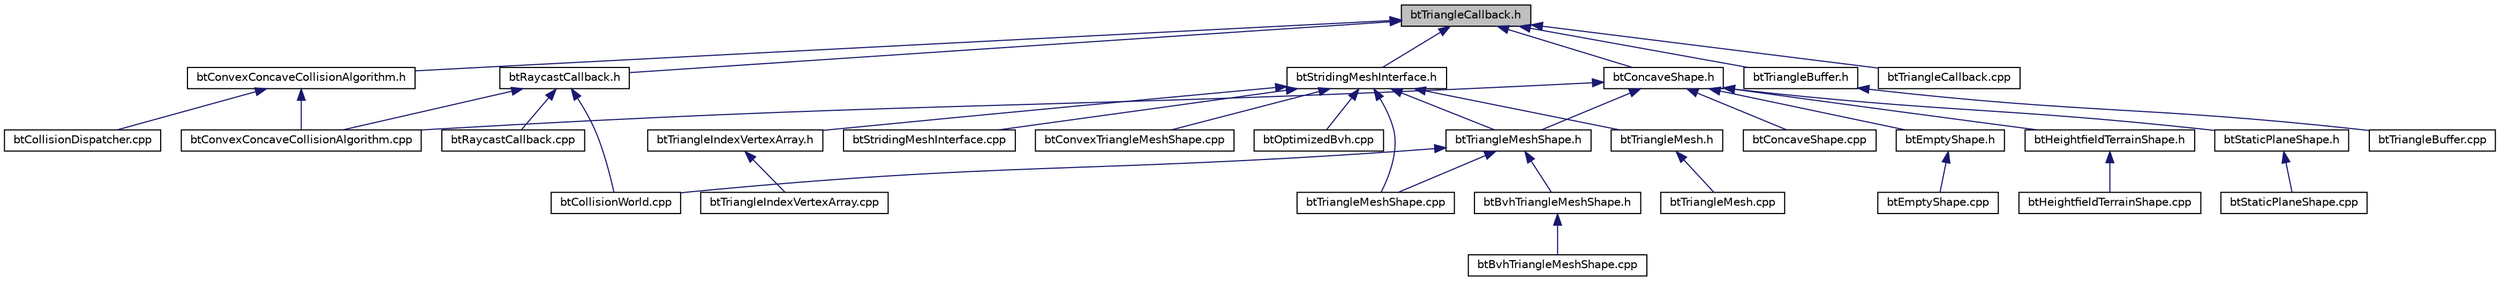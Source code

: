 digraph G
{
  edge [fontname="Helvetica",fontsize="10",labelfontname="Helvetica",labelfontsize="10"];
  node [fontname="Helvetica",fontsize="10",shape=record];
  Node1 [label="btTriangleCallback.h",height=0.2,width=0.4,color="black", fillcolor="grey75", style="filled" fontcolor="black"];
  Node1 -> Node2 [dir="back",color="midnightblue",fontsize="10",style="solid",fontname="Helvetica"];
  Node2 [label="btConvexConcaveCollisionAlgorithm.h",height=0.2,width=0.4,color="black", fillcolor="white", style="filled",URL="$btConvexConcaveCollisionAlgorithm_8h.html"];
  Node2 -> Node3 [dir="back",color="midnightblue",fontsize="10",style="solid",fontname="Helvetica"];
  Node3 [label="btCollisionDispatcher.cpp",height=0.2,width=0.4,color="black", fillcolor="white", style="filled",URL="$btCollisionDispatcher_8cpp.html"];
  Node2 -> Node4 [dir="back",color="midnightblue",fontsize="10",style="solid",fontname="Helvetica"];
  Node4 [label="btConvexConcaveCollisionAlgorithm.cpp",height=0.2,width=0.4,color="black", fillcolor="white", style="filled",URL="$btConvexConcaveCollisionAlgorithm_8cpp.html"];
  Node1 -> Node5 [dir="back",color="midnightblue",fontsize="10",style="solid",fontname="Helvetica"];
  Node5 [label="btConcaveShape.h",height=0.2,width=0.4,color="black", fillcolor="white", style="filled",URL="$btConcaveShape_8h.html"];
  Node5 -> Node4 [dir="back",color="midnightblue",fontsize="10",style="solid",fontname="Helvetica"];
  Node5 -> Node6 [dir="back",color="midnightblue",fontsize="10",style="solid",fontname="Helvetica"];
  Node6 [label="btTriangleMeshShape.h",height=0.2,width=0.4,color="black", fillcolor="white", style="filled",URL="$btTriangleMeshShape_8h.html"];
  Node6 -> Node7 [dir="back",color="midnightblue",fontsize="10",style="solid",fontname="Helvetica"];
  Node7 [label="btCollisionWorld.cpp",height=0.2,width=0.4,color="black", fillcolor="white", style="filled",URL="$btCollisionWorld_8cpp.html"];
  Node6 -> Node8 [dir="back",color="midnightblue",fontsize="10",style="solid",fontname="Helvetica"];
  Node8 [label="btBvhTriangleMeshShape.h",height=0.2,width=0.4,color="black", fillcolor="white", style="filled",URL="$btBvhTriangleMeshShape_8h.html"];
  Node8 -> Node9 [dir="back",color="midnightblue",fontsize="10",style="solid",fontname="Helvetica"];
  Node9 [label="btBvhTriangleMeshShape.cpp",height=0.2,width=0.4,color="black", fillcolor="white", style="filled",URL="$btBvhTriangleMeshShape_8cpp.html"];
  Node6 -> Node10 [dir="back",color="midnightblue",fontsize="10",style="solid",fontname="Helvetica"];
  Node10 [label="btTriangleMeshShape.cpp",height=0.2,width=0.4,color="black", fillcolor="white", style="filled",URL="$btTriangleMeshShape_8cpp.html"];
  Node5 -> Node11 [dir="back",color="midnightblue",fontsize="10",style="solid",fontname="Helvetica"];
  Node11 [label="btConcaveShape.cpp",height=0.2,width=0.4,color="black", fillcolor="white", style="filled",URL="$btConcaveShape_8cpp.html"];
  Node5 -> Node12 [dir="back",color="midnightblue",fontsize="10",style="solid",fontname="Helvetica"];
  Node12 [label="btEmptyShape.h",height=0.2,width=0.4,color="black", fillcolor="white", style="filled",URL="$btEmptyShape_8h.html"];
  Node12 -> Node13 [dir="back",color="midnightblue",fontsize="10",style="solid",fontname="Helvetica"];
  Node13 [label="btEmptyShape.cpp",height=0.2,width=0.4,color="black", fillcolor="white", style="filled",URL="$btEmptyShape_8cpp.html"];
  Node5 -> Node14 [dir="back",color="midnightblue",fontsize="10",style="solid",fontname="Helvetica"];
  Node14 [label="btHeightfieldTerrainShape.h",height=0.2,width=0.4,color="black", fillcolor="white", style="filled",URL="$btHeightfieldTerrainShape_8h.html"];
  Node14 -> Node15 [dir="back",color="midnightblue",fontsize="10",style="solid",fontname="Helvetica"];
  Node15 [label="btHeightfieldTerrainShape.cpp",height=0.2,width=0.4,color="black", fillcolor="white", style="filled",URL="$btHeightfieldTerrainShape_8cpp.html"];
  Node5 -> Node16 [dir="back",color="midnightblue",fontsize="10",style="solid",fontname="Helvetica"];
  Node16 [label="btStaticPlaneShape.h",height=0.2,width=0.4,color="black", fillcolor="white", style="filled",URL="$btStaticPlaneShape_8h.html"];
  Node16 -> Node17 [dir="back",color="midnightblue",fontsize="10",style="solid",fontname="Helvetica"];
  Node17 [label="btStaticPlaneShape.cpp",height=0.2,width=0.4,color="black", fillcolor="white", style="filled",URL="$btStaticPlaneShape_8cpp.html"];
  Node1 -> Node18 [dir="back",color="midnightblue",fontsize="10",style="solid",fontname="Helvetica"];
  Node18 [label="btStridingMeshInterface.h",height=0.2,width=0.4,color="black", fillcolor="white", style="filled",URL="$btStridingMeshInterface_8h.html"];
  Node18 -> Node6 [dir="back",color="midnightblue",fontsize="10",style="solid",fontname="Helvetica"];
  Node18 -> Node19 [dir="back",color="midnightblue",fontsize="10",style="solid",fontname="Helvetica"];
  Node19 [label="btConvexTriangleMeshShape.cpp",height=0.2,width=0.4,color="black", fillcolor="white", style="filled",URL="$btConvexTriangleMeshShape_8cpp.html"];
  Node18 -> Node20 [dir="back",color="midnightblue",fontsize="10",style="solid",fontname="Helvetica"];
  Node20 [label="btOptimizedBvh.cpp",height=0.2,width=0.4,color="black", fillcolor="white", style="filled",URL="$btOptimizedBvh_8cpp.html"];
  Node18 -> Node21 [dir="back",color="midnightblue",fontsize="10",style="solid",fontname="Helvetica"];
  Node21 [label="btStridingMeshInterface.cpp",height=0.2,width=0.4,color="black", fillcolor="white", style="filled",URL="$btStridingMeshInterface_8cpp.html"];
  Node18 -> Node22 [dir="back",color="midnightblue",fontsize="10",style="solid",fontname="Helvetica"];
  Node22 [label="btTriangleIndexVertexArray.h",height=0.2,width=0.4,color="black", fillcolor="white", style="filled",URL="$btTriangleIndexVertexArray_8h.html"];
  Node22 -> Node23 [dir="back",color="midnightblue",fontsize="10",style="solid",fontname="Helvetica"];
  Node23 [label="btTriangleIndexVertexArray.cpp",height=0.2,width=0.4,color="black", fillcolor="white", style="filled",URL="$btTriangleIndexVertexArray_8cpp.html"];
  Node18 -> Node24 [dir="back",color="midnightblue",fontsize="10",style="solid",fontname="Helvetica"];
  Node24 [label="btTriangleMesh.h",height=0.2,width=0.4,color="black", fillcolor="white", style="filled",URL="$btTriangleMesh_8h.html"];
  Node24 -> Node25 [dir="back",color="midnightblue",fontsize="10",style="solid",fontname="Helvetica"];
  Node25 [label="btTriangleMesh.cpp",height=0.2,width=0.4,color="black", fillcolor="white", style="filled",URL="$btTriangleMesh_8cpp.html"];
  Node18 -> Node10 [dir="back",color="midnightblue",fontsize="10",style="solid",fontname="Helvetica"];
  Node1 -> Node26 [dir="back",color="midnightblue",fontsize="10",style="solid",fontname="Helvetica"];
  Node26 [label="btTriangleBuffer.h",height=0.2,width=0.4,color="black", fillcolor="white", style="filled",URL="$btTriangleBuffer_8h.html"];
  Node26 -> Node27 [dir="back",color="midnightblue",fontsize="10",style="solid",fontname="Helvetica"];
  Node27 [label="btTriangleBuffer.cpp",height=0.2,width=0.4,color="black", fillcolor="white", style="filled",URL="$btTriangleBuffer_8cpp.html"];
  Node1 -> Node28 [dir="back",color="midnightblue",fontsize="10",style="solid",fontname="Helvetica"];
  Node28 [label="btTriangleCallback.cpp",height=0.2,width=0.4,color="black", fillcolor="white", style="filled",URL="$btTriangleCallback_8cpp.html"];
  Node1 -> Node29 [dir="back",color="midnightblue",fontsize="10",style="solid",fontname="Helvetica"];
  Node29 [label="btRaycastCallback.h",height=0.2,width=0.4,color="black", fillcolor="white", style="filled",URL="$btRaycastCallback_8h.html"];
  Node29 -> Node7 [dir="back",color="midnightblue",fontsize="10",style="solid",fontname="Helvetica"];
  Node29 -> Node4 [dir="back",color="midnightblue",fontsize="10",style="solid",fontname="Helvetica"];
  Node29 -> Node30 [dir="back",color="midnightblue",fontsize="10",style="solid",fontname="Helvetica"];
  Node30 [label="btRaycastCallback.cpp",height=0.2,width=0.4,color="black", fillcolor="white", style="filled",URL="$btRaycastCallback_8cpp.html"];
}
